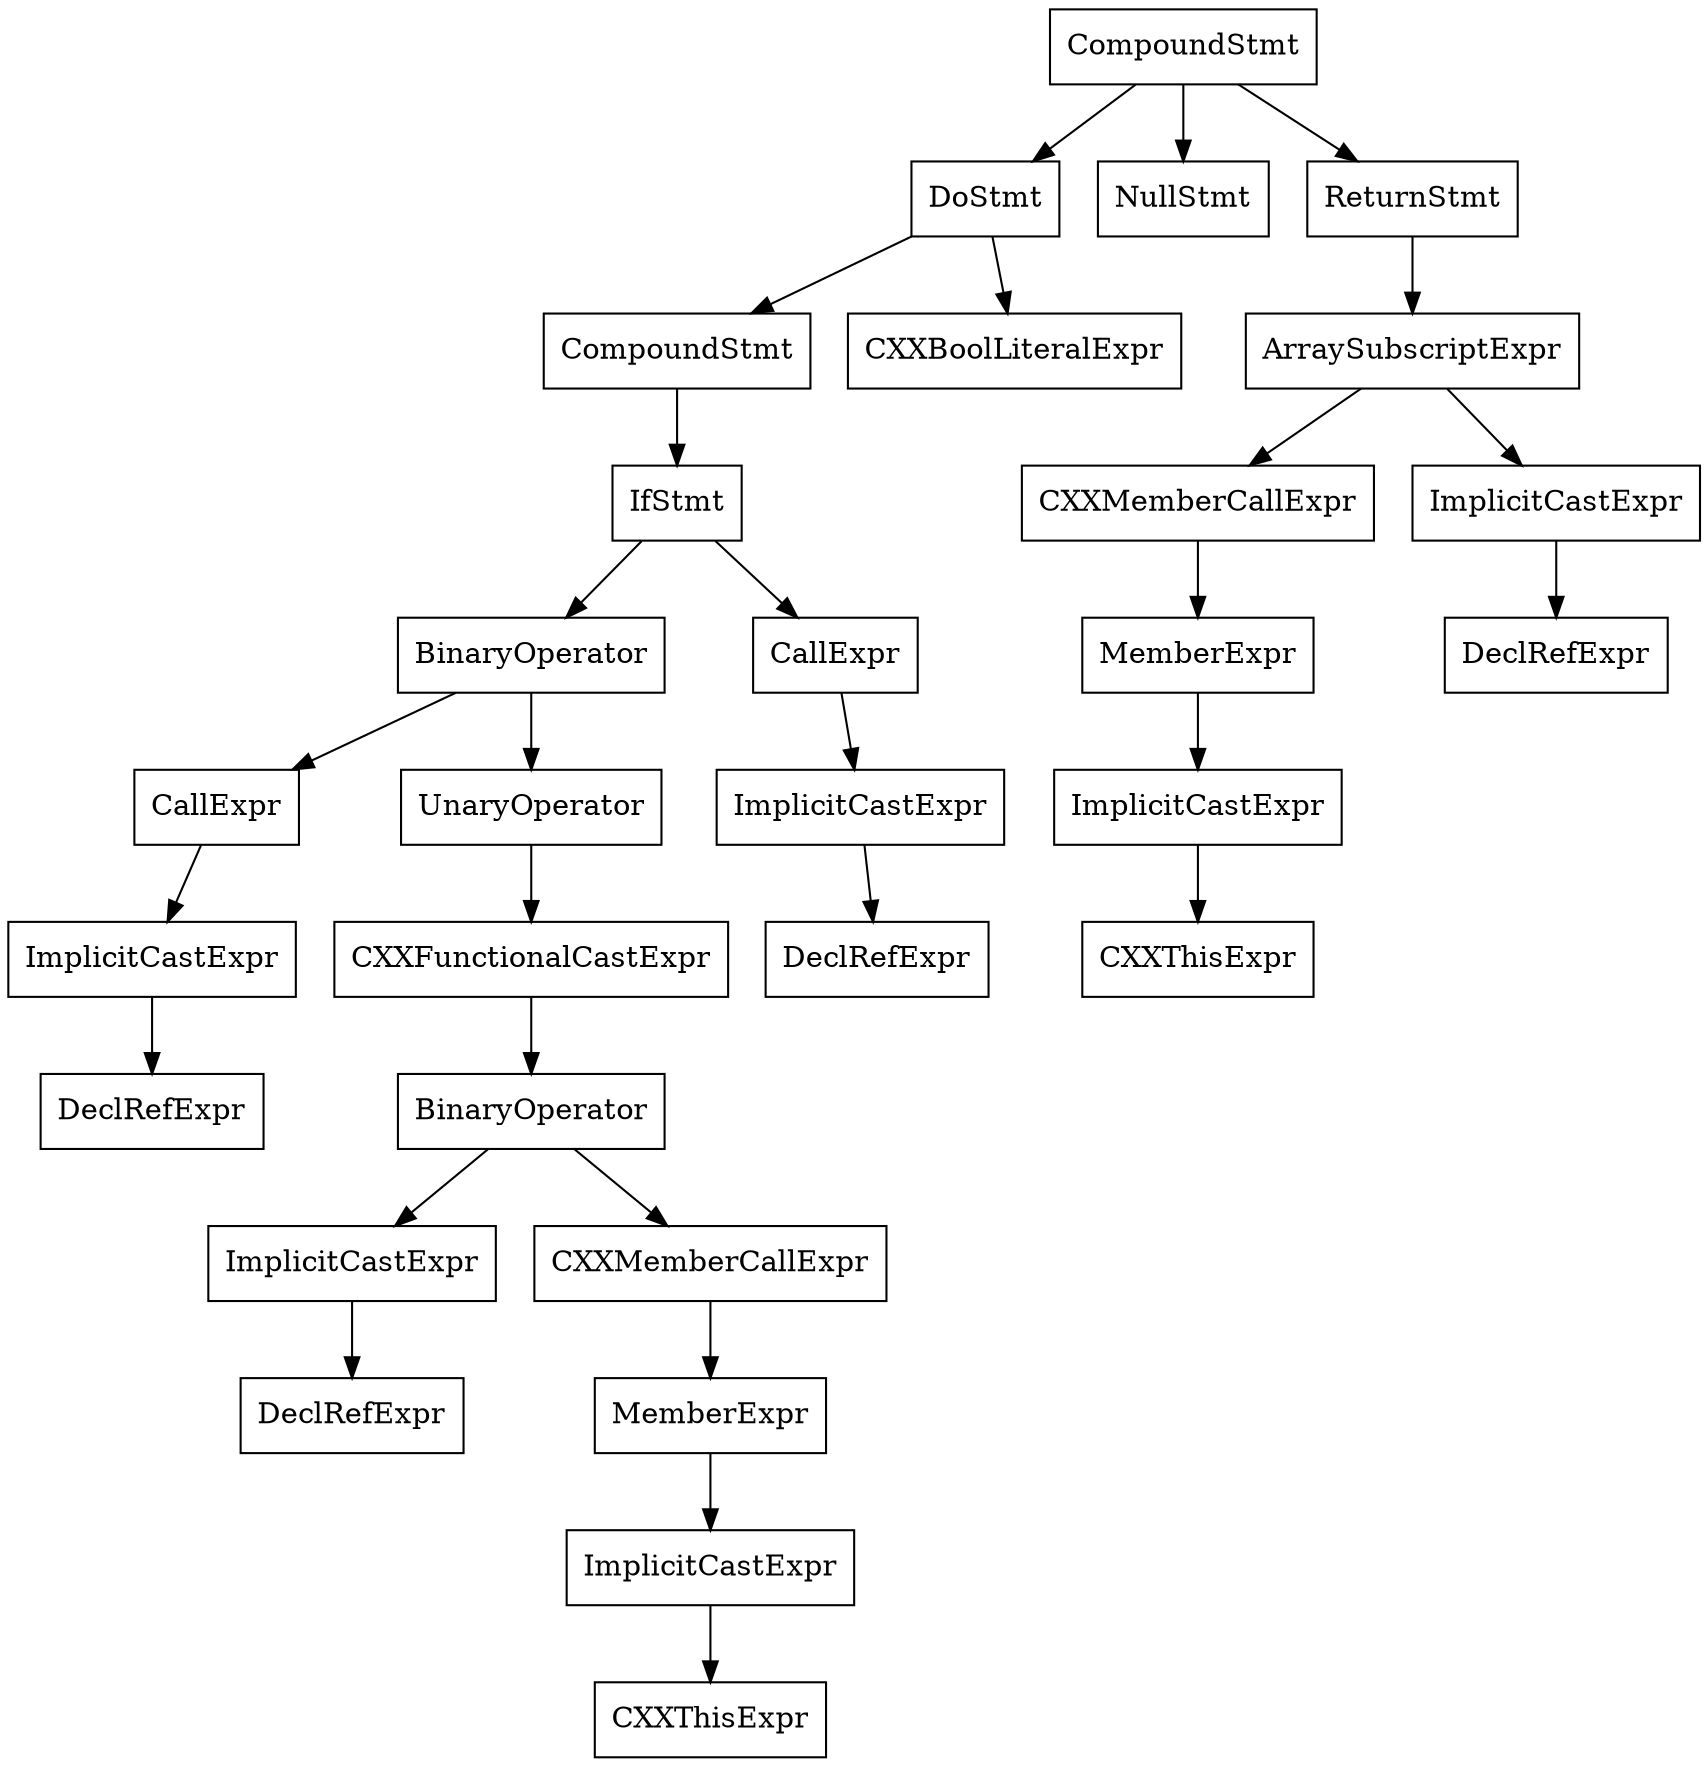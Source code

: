 digraph unnamed {

	Node0x55c236578000 [shape=record,label="{CompoundStmt}"];
	Node0x55c236578000 -> Node0x55c236577e80;
	Node0x55c236578000 -> Node0x55c2360d4d80;
	Node0x55c236578000 -> Node0x55c236577ff0;
	Node0x55c236577e80 [shape=record,label="{DoStmt}"];
	Node0x55c236577e80 -> Node0x55c236577e68;
	Node0x55c236577e80 -> Node0x55c2360d4d50;
	Node0x55c236577e68 [shape=record,label="{CompoundStmt}"];
	Node0x55c236577e68 -> Node0x55c236577e48;
	Node0x55c236577e48 [shape=record,label="{IfStmt}"];
	Node0x55c236577e48 -> Node0x55c236577df0;
	Node0x55c236577e48 -> Node0x55c236577e28;
	Node0x55c236577df0 [shape=record,label="{BinaryOperator}"];
	Node0x55c236577df0 -> Node0x55c236577c58;
	Node0x55c236577df0 -> Node0x55c236577dd8;
	Node0x55c236577c58 [shape=record,label="{CallExpr}"];
	Node0x55c236577c58 -> Node0x55c236577c40;
	Node0x55c236577c40 [shape=record,label="{ImplicitCastExpr}"];
	Node0x55c236577c40 -> Node0x55c2360d4ad8;
	Node0x55c2360d4ad8 [shape=record,label="{DeclRefExpr}"];
	Node0x55c236577dd8 [shape=record,label="{UnaryOperator}"];
	Node0x55c236577dd8 -> Node0x55c236577db0;
	Node0x55c236577db0 [shape=record,label="{CXXFunctionalCastExpr}"];
	Node0x55c236577db0 -> Node0x55c236577d90;
	Node0x55c236577d90 [shape=record,label="{BinaryOperator}"];
	Node0x55c236577d90 -> Node0x55c236577d78;
	Node0x55c236577d90 -> Node0x55c236577d40;
	Node0x55c236577d78 [shape=record,label="{ImplicitCastExpr}"];
	Node0x55c236577d78 -> Node0x55c236577ce0;
	Node0x55c236577ce0 [shape=record,label="{DeclRefExpr}"];
	Node0x55c236577d40 [shape=record,label="{CXXMemberCallExpr}"];
	Node0x55c236577d40 -> Node0x55c236577d10;
	Node0x55c236577d10 [shape=record,label="{MemberExpr}"];
	Node0x55c236577d10 -> Node0x55c236577d60;
	Node0x55c236577d60 [shape=record,label="{ImplicitCastExpr}"];
	Node0x55c236577d60 -> Node0x55c236577d00;
	Node0x55c236577d00 [shape=record,label="{CXXThisExpr}"];
	Node0x55c236577e28 [shape=record,label="{CallExpr}"];
	Node0x55c236577e28 -> Node0x55c236577e10;
	Node0x55c236577e10 [shape=record,label="{ImplicitCastExpr}"];
	Node0x55c236577e10 -> Node0x55c2360d4cc0;
	Node0x55c2360d4cc0 [shape=record,label="{DeclRefExpr}"];
	Node0x55c2360d4d50 [shape=record,label="{CXXBoolLiteralExpr}"];
	Node0x55c2360d4d80 [shape=record,label="{NullStmt}"];
	Node0x55c236577ff0 [shape=record,label="{ReturnStmt}"];
	Node0x55c236577ff0 -> Node0x55c236577fd0;
	Node0x55c236577fd0 [shape=record,label="{ArraySubscriptExpr}"];
	Node0x55c236577fd0 -> Node0x55c236577f60;
	Node0x55c236577fd0 -> Node0x55c236577fb8;
	Node0x55c236577f60 [shape=record,label="{CXXMemberCallExpr}"];
	Node0x55c236577f60 -> Node0x55c236577f30;
	Node0x55c236577f30 [shape=record,label="{MemberExpr}"];
	Node0x55c236577f30 -> Node0x55c236577f80;
	Node0x55c236577f80 [shape=record,label="{ImplicitCastExpr}"];
	Node0x55c236577f80 -> Node0x55c236577f20;
	Node0x55c236577f20 [shape=record,label="{CXXThisExpr}"];
	Node0x55c236577fb8 [shape=record,label="{ImplicitCastExpr}"];
	Node0x55c236577fb8 -> Node0x55c236577f98;
	Node0x55c236577f98 [shape=record,label="{DeclRefExpr}"];
}
